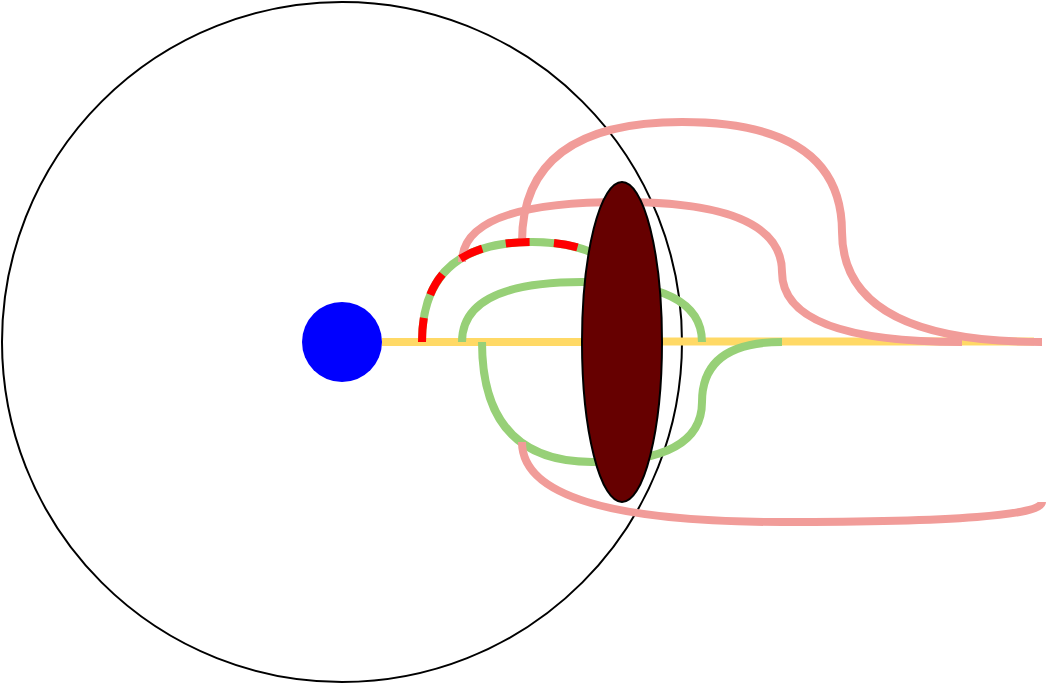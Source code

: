 <mxfile version="14.2.3" type="github">
  <diagram id="FlK4J6WwxJ2WjzU4vEBI" name="Page-1">
    <mxGraphModel dx="774" dy="442" grid="1" gridSize="10" guides="1" tooltips="1" connect="1" arrows="1" fold="1" page="1" pageScale="1" pageWidth="827" pageHeight="1169" math="0" shadow="0">
      <root>
        <mxCell id="0" />
        <mxCell id="1" parent="0" />
        <mxCell id="hR9oHIy5tYnhNsFnhPHk-16" value="" style="ellipse;whiteSpace=wrap;html=1;aspect=fixed;" vertex="1" parent="1">
          <mxGeometry x="700" y="200" width="340" height="340" as="geometry" />
        </mxCell>
        <mxCell id="hR9oHIy5tYnhNsFnhPHk-17" value="" style="ellipse;whiteSpace=wrap;html=1;aspect=fixed;fillColor=#0000FF;strokeColor=none;" vertex="1" parent="1">
          <mxGeometry x="850" y="350" width="40" height="40" as="geometry" />
        </mxCell>
        <mxCell id="hR9oHIy5tYnhNsFnhPHk-18" value="" style="endArrow=none;html=1;exitX=1;exitY=0.5;exitDx=0;exitDy=0;strokeColor=#FFD966;strokeWidth=4;" edge="1" parent="1">
          <mxGeometry width="50" height="50" relative="1" as="geometry">
            <mxPoint x="1030.0" y="369.71" as="sourcePoint" />
            <mxPoint x="1216" y="369.71" as="targetPoint" />
          </mxGeometry>
        </mxCell>
        <mxCell id="hR9oHIy5tYnhNsFnhPHk-20" value="" style="endArrow=none;html=1;exitX=1;exitY=0.5;exitDx=0;exitDy=0;strokeColor=#FFD966;strokeWidth=4;entryX=0;entryY=0.5;entryDx=0;entryDy=0;" edge="1" parent="1" source="hR9oHIy5tYnhNsFnhPHk-17" target="hR9oHIy5tYnhNsFnhPHk-27">
          <mxGeometry width="50" height="50" relative="1" as="geometry">
            <mxPoint x="890" y="370" as="sourcePoint" />
            <mxPoint x="964.0" y="370" as="targetPoint" />
          </mxGeometry>
        </mxCell>
        <mxCell id="hR9oHIy5tYnhNsFnhPHk-21" value="" style="endArrow=none;html=1;strokeWidth=4;edgeStyle=orthogonalEdgeStyle;curved=1;strokeColor=#97D077;" edge="1" parent="1">
          <mxGeometry width="50" height="50" relative="1" as="geometry">
            <mxPoint x="910" y="370" as="sourcePoint" />
            <mxPoint x="1020" y="370" as="targetPoint" />
            <Array as="points">
              <mxPoint x="910" y="320" />
              <mxPoint x="1020" y="320" />
            </Array>
          </mxGeometry>
        </mxCell>
        <mxCell id="hR9oHIy5tYnhNsFnhPHk-22" value="" style="endArrow=none;html=1;strokeColor=#97D077;strokeWidth=4;edgeStyle=orthogonalEdgeStyle;curved=1;" edge="1" parent="1">
          <mxGeometry width="50" height="50" relative="1" as="geometry">
            <mxPoint x="940" y="370" as="sourcePoint" />
            <mxPoint x="1090" y="370" as="targetPoint" />
            <Array as="points">
              <mxPoint x="940" y="430" />
              <mxPoint x="1050" y="430" />
              <mxPoint x="1050" y="370" />
            </Array>
          </mxGeometry>
        </mxCell>
        <mxCell id="hR9oHIy5tYnhNsFnhPHk-23" value="" style="endArrow=none;html=1;strokeWidth=4;strokeColor=#F19C99;edgeStyle=orthogonalEdgeStyle;curved=1;" edge="1" parent="1">
          <mxGeometry width="50" height="50" relative="1" as="geometry">
            <mxPoint x="930" y="330" as="sourcePoint" />
            <mxPoint x="1180" y="370" as="targetPoint" />
            <Array as="points">
              <mxPoint x="930" y="300" />
              <mxPoint x="1090" y="300" />
              <mxPoint x="1090" y="370" />
            </Array>
          </mxGeometry>
        </mxCell>
        <mxCell id="hR9oHIy5tYnhNsFnhPHk-25" value="" style="endArrow=none;html=1;strokeWidth=4;edgeStyle=orthogonalEdgeStyle;curved=1;strokeColor=#97D077;" edge="1" parent="1">
          <mxGeometry width="50" height="50" relative="1" as="geometry">
            <mxPoint x="930" y="370" as="sourcePoint" />
            <mxPoint x="1050" y="370" as="targetPoint" />
            <Array as="points">
              <mxPoint x="930" y="340" />
              <mxPoint x="1050" y="340" />
            </Array>
          </mxGeometry>
        </mxCell>
        <mxCell id="hR9oHIy5tYnhNsFnhPHk-29" value="" style="endArrow=none;html=1;strokeWidth=4;strokeColor=#F19C99;edgeStyle=orthogonalEdgeStyle;curved=1;" edge="1" parent="1">
          <mxGeometry width="50" height="50" relative="1" as="geometry">
            <mxPoint x="960" y="319.97" as="sourcePoint" />
            <mxPoint x="1220" y="370" as="targetPoint" />
            <Array as="points">
              <mxPoint x="960" y="260" />
              <mxPoint x="1120" y="260" />
              <mxPoint x="1120" y="370" />
            </Array>
          </mxGeometry>
        </mxCell>
        <mxCell id="hR9oHIy5tYnhNsFnhPHk-30" value="" style="endArrow=none;html=1;strokeWidth=4;edgeStyle=orthogonalEdgeStyle;curved=1;strokeColor=#FF0000;dashed=1;" edge="1" parent="1">
          <mxGeometry width="50" height="50" relative="1" as="geometry">
            <mxPoint x="910" y="369.97" as="sourcePoint" />
            <mxPoint x="1020" y="369.97" as="targetPoint" />
            <Array as="points">
              <mxPoint x="910" y="319.97" />
              <mxPoint x="1020" y="319.97" />
            </Array>
          </mxGeometry>
        </mxCell>
        <mxCell id="hR9oHIy5tYnhNsFnhPHk-27" value="" style="ellipse;whiteSpace=wrap;html=1;fillColor=#660000;" vertex="1" parent="1">
          <mxGeometry x="990" y="290" width="40" height="160" as="geometry" />
        </mxCell>
        <mxCell id="hR9oHIy5tYnhNsFnhPHk-31" value="" style="endArrow=none;html=1;strokeWidth=4;strokeColor=#F19C99;edgeStyle=orthogonalEdgeStyle;curved=1;" edge="1" parent="1">
          <mxGeometry width="50" height="50" relative="1" as="geometry">
            <mxPoint x="960" y="420" as="sourcePoint" />
            <mxPoint x="1220" y="450" as="targetPoint" />
            <Array as="points">
              <mxPoint x="960" y="460" />
              <mxPoint x="1220" y="460" />
            </Array>
          </mxGeometry>
        </mxCell>
      </root>
    </mxGraphModel>
  </diagram>
</mxfile>
